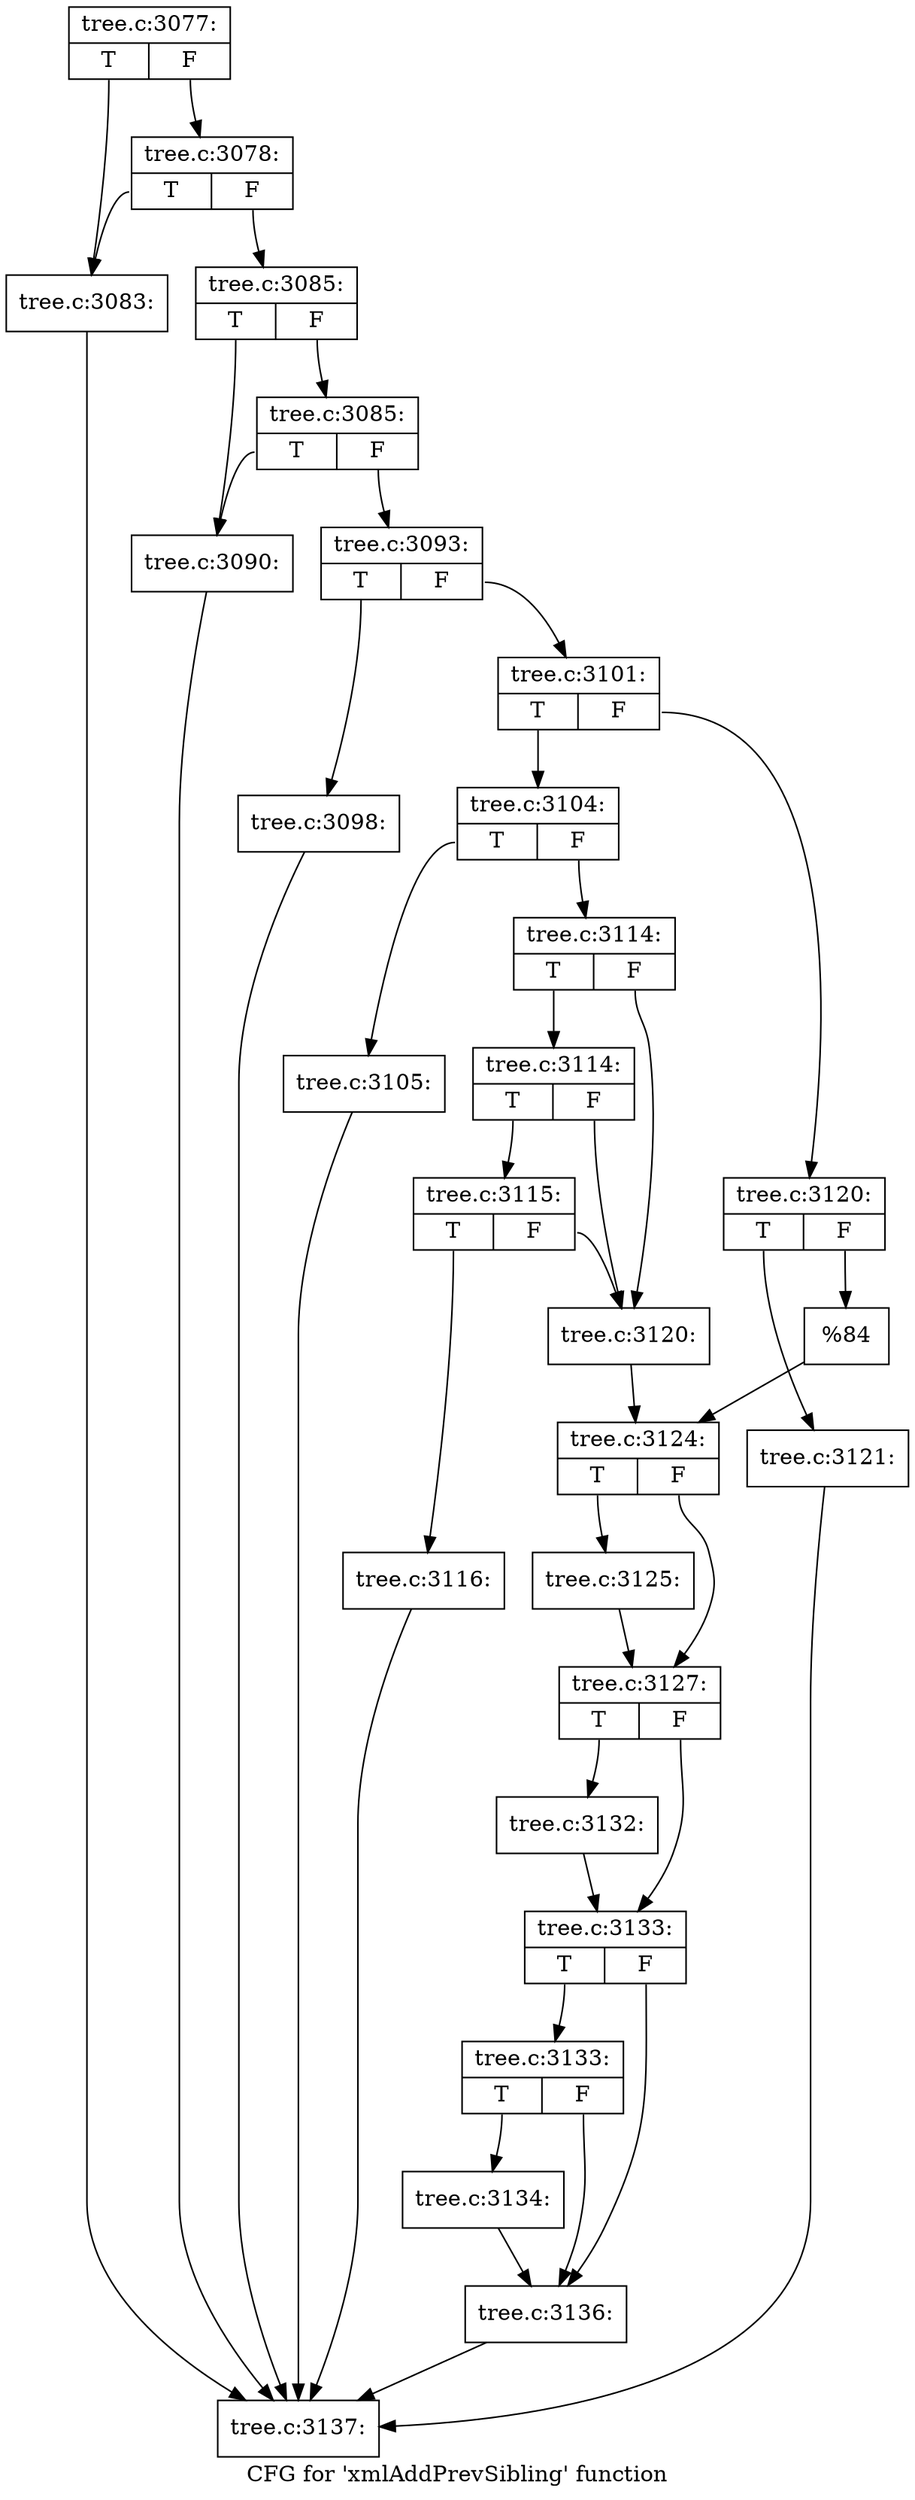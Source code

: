 digraph "CFG for 'xmlAddPrevSibling' function" {
	label="CFG for 'xmlAddPrevSibling' function";

	Node0x43f94a0 [shape=record,label="{tree.c:3077:|{<s0>T|<s1>F}}"];
	Node0x43f94a0:s0 -> Node0x43f9370;
	Node0x43f94a0:s1 -> Node0x43f9410;
	Node0x43f9410 [shape=record,label="{tree.c:3078:|{<s0>T|<s1>F}}"];
	Node0x43f9410:s0 -> Node0x43f9370;
	Node0x43f9410:s1 -> Node0x43f93c0;
	Node0x43f9370 [shape=record,label="{tree.c:3083:}"];
	Node0x43f9370 -> Node0x43fbbd0;
	Node0x43f93c0 [shape=record,label="{tree.c:3085:|{<s0>T|<s1>F}}"];
	Node0x43f93c0:s0 -> Node0x44037b0;
	Node0x43f93c0:s1 -> Node0x4403850;
	Node0x4403850 [shape=record,label="{tree.c:3085:|{<s0>T|<s1>F}}"];
	Node0x4403850:s0 -> Node0x44037b0;
	Node0x4403850:s1 -> Node0x4403800;
	Node0x44037b0 [shape=record,label="{tree.c:3090:}"];
	Node0x44037b0 -> Node0x43fbbd0;
	Node0x4403800 [shape=record,label="{tree.c:3093:|{<s0>T|<s1>F}}"];
	Node0x4403800:s0 -> Node0x4404110;
	Node0x4403800:s1 -> Node0x4404160;
	Node0x4404110 [shape=record,label="{tree.c:3098:}"];
	Node0x4404110 -> Node0x43fbbd0;
	Node0x4404160 [shape=record,label="{tree.c:3101:|{<s0>T|<s1>F}}"];
	Node0x4404160:s0 -> Node0x4404840;
	Node0x4404160:s1 -> Node0x44048e0;
	Node0x4404840 [shape=record,label="{tree.c:3104:|{<s0>T|<s1>F}}"];
	Node0x4404840:s0 -> Node0x4404dd0;
	Node0x4404840:s1 -> Node0x4404e20;
	Node0x4404dd0 [shape=record,label="{tree.c:3105:}"];
	Node0x4404dd0 -> Node0x43fbbd0;
	Node0x4404e20 [shape=record,label="{tree.c:3114:|{<s0>T|<s1>F}}"];
	Node0x4404e20:s0 -> Node0x44064f0;
	Node0x4404e20:s1 -> Node0x4406420;
	Node0x44064f0 [shape=record,label="{tree.c:3114:|{<s0>T|<s1>F}}"];
	Node0x44064f0:s0 -> Node0x4406470;
	Node0x44064f0:s1 -> Node0x4406420;
	Node0x4406470 [shape=record,label="{tree.c:3115:|{<s0>T|<s1>F}}"];
	Node0x4406470:s0 -> Node0x44063d0;
	Node0x4406470:s1 -> Node0x4406420;
	Node0x44063d0 [shape=record,label="{tree.c:3116:}"];
	Node0x44063d0 -> Node0x43fbbd0;
	Node0x4406420 [shape=record,label="{tree.c:3120:}"];
	Node0x4406420 -> Node0x4404890;
	Node0x44048e0 [shape=record,label="{tree.c:3120:|{<s0>T|<s1>F}}"];
	Node0x44048e0:s0 -> Node0x4407e20;
	Node0x44048e0:s1 -> Node0x4407e70;
	Node0x4407e20 [shape=record,label="{tree.c:3121:}"];
	Node0x4407e20 -> Node0x43fbbd0;
	Node0x4407e70 [shape=record,label="{%84}"];
	Node0x4407e70 -> Node0x4404890;
	Node0x4404890 [shape=record,label="{tree.c:3124:|{<s0>T|<s1>F}}"];
	Node0x4404890:s0 -> Node0x4408900;
	Node0x4404890:s1 -> Node0x4408950;
	Node0x4408900 [shape=record,label="{tree.c:3125:}"];
	Node0x4408900 -> Node0x4408950;
	Node0x4408950 [shape=record,label="{tree.c:3127:|{<s0>T|<s1>F}}"];
	Node0x4408950:s0 -> Node0x440a060;
	Node0x4408950:s1 -> Node0x440a0b0;
	Node0x440a060 [shape=record,label="{tree.c:3132:}"];
	Node0x440a060 -> Node0x440a0b0;
	Node0x440a0b0 [shape=record,label="{tree.c:3133:|{<s0>T|<s1>F}}"];
	Node0x440a0b0:s0 -> Node0x440a9d0;
	Node0x440a0b0:s1 -> Node0x440a980;
	Node0x440a9d0 [shape=record,label="{tree.c:3133:|{<s0>T|<s1>F}}"];
	Node0x440a9d0:s0 -> Node0x440a930;
	Node0x440a9d0:s1 -> Node0x440a980;
	Node0x440a930 [shape=record,label="{tree.c:3134:}"];
	Node0x440a930 -> Node0x440a980;
	Node0x440a980 [shape=record,label="{tree.c:3136:}"];
	Node0x440a980 -> Node0x43fbbd0;
	Node0x43fbbd0 [shape=record,label="{tree.c:3137:}"];
}
